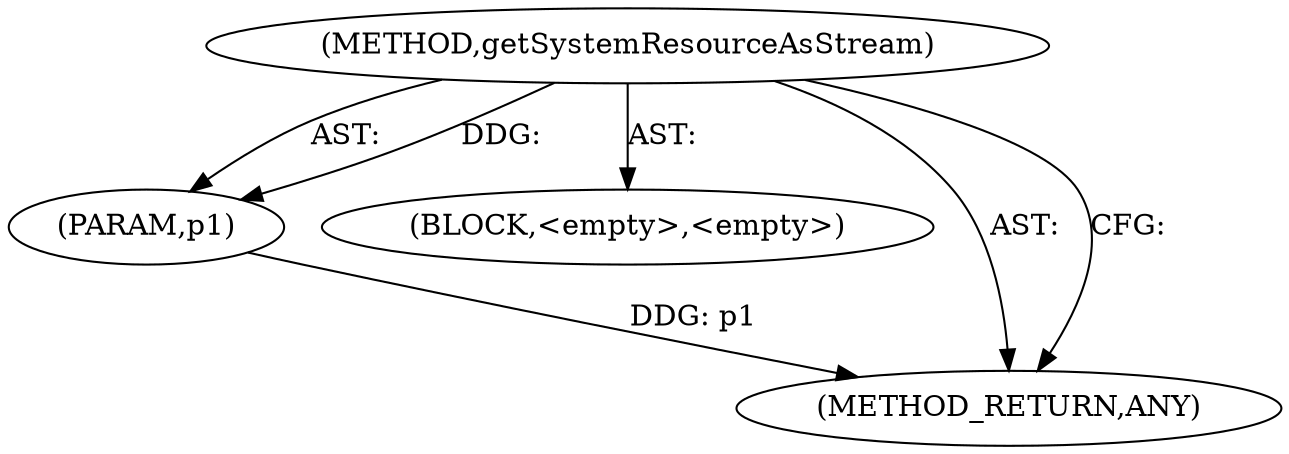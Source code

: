 digraph "getSystemResourceAsStream" {  
"111669149798" [label = <(METHOD,getSystemResourceAsStream)> ]
"115964117209" [label = <(PARAM,p1)> ]
"25769804001" [label = <(BLOCK,&lt;empty&gt;,&lt;empty&gt;)> ]
"128849018982" [label = <(METHOD_RETURN,ANY)> ]
  "111669149798" -> "115964117209"  [ label = "AST: "] 
  "111669149798" -> "25769804001"  [ label = "AST: "] 
  "111669149798" -> "128849018982"  [ label = "AST: "] 
  "111669149798" -> "128849018982"  [ label = "CFG: "] 
  "115964117209" -> "128849018982"  [ label = "DDG: p1"] 
  "111669149798" -> "115964117209"  [ label = "DDG: "] 
}
